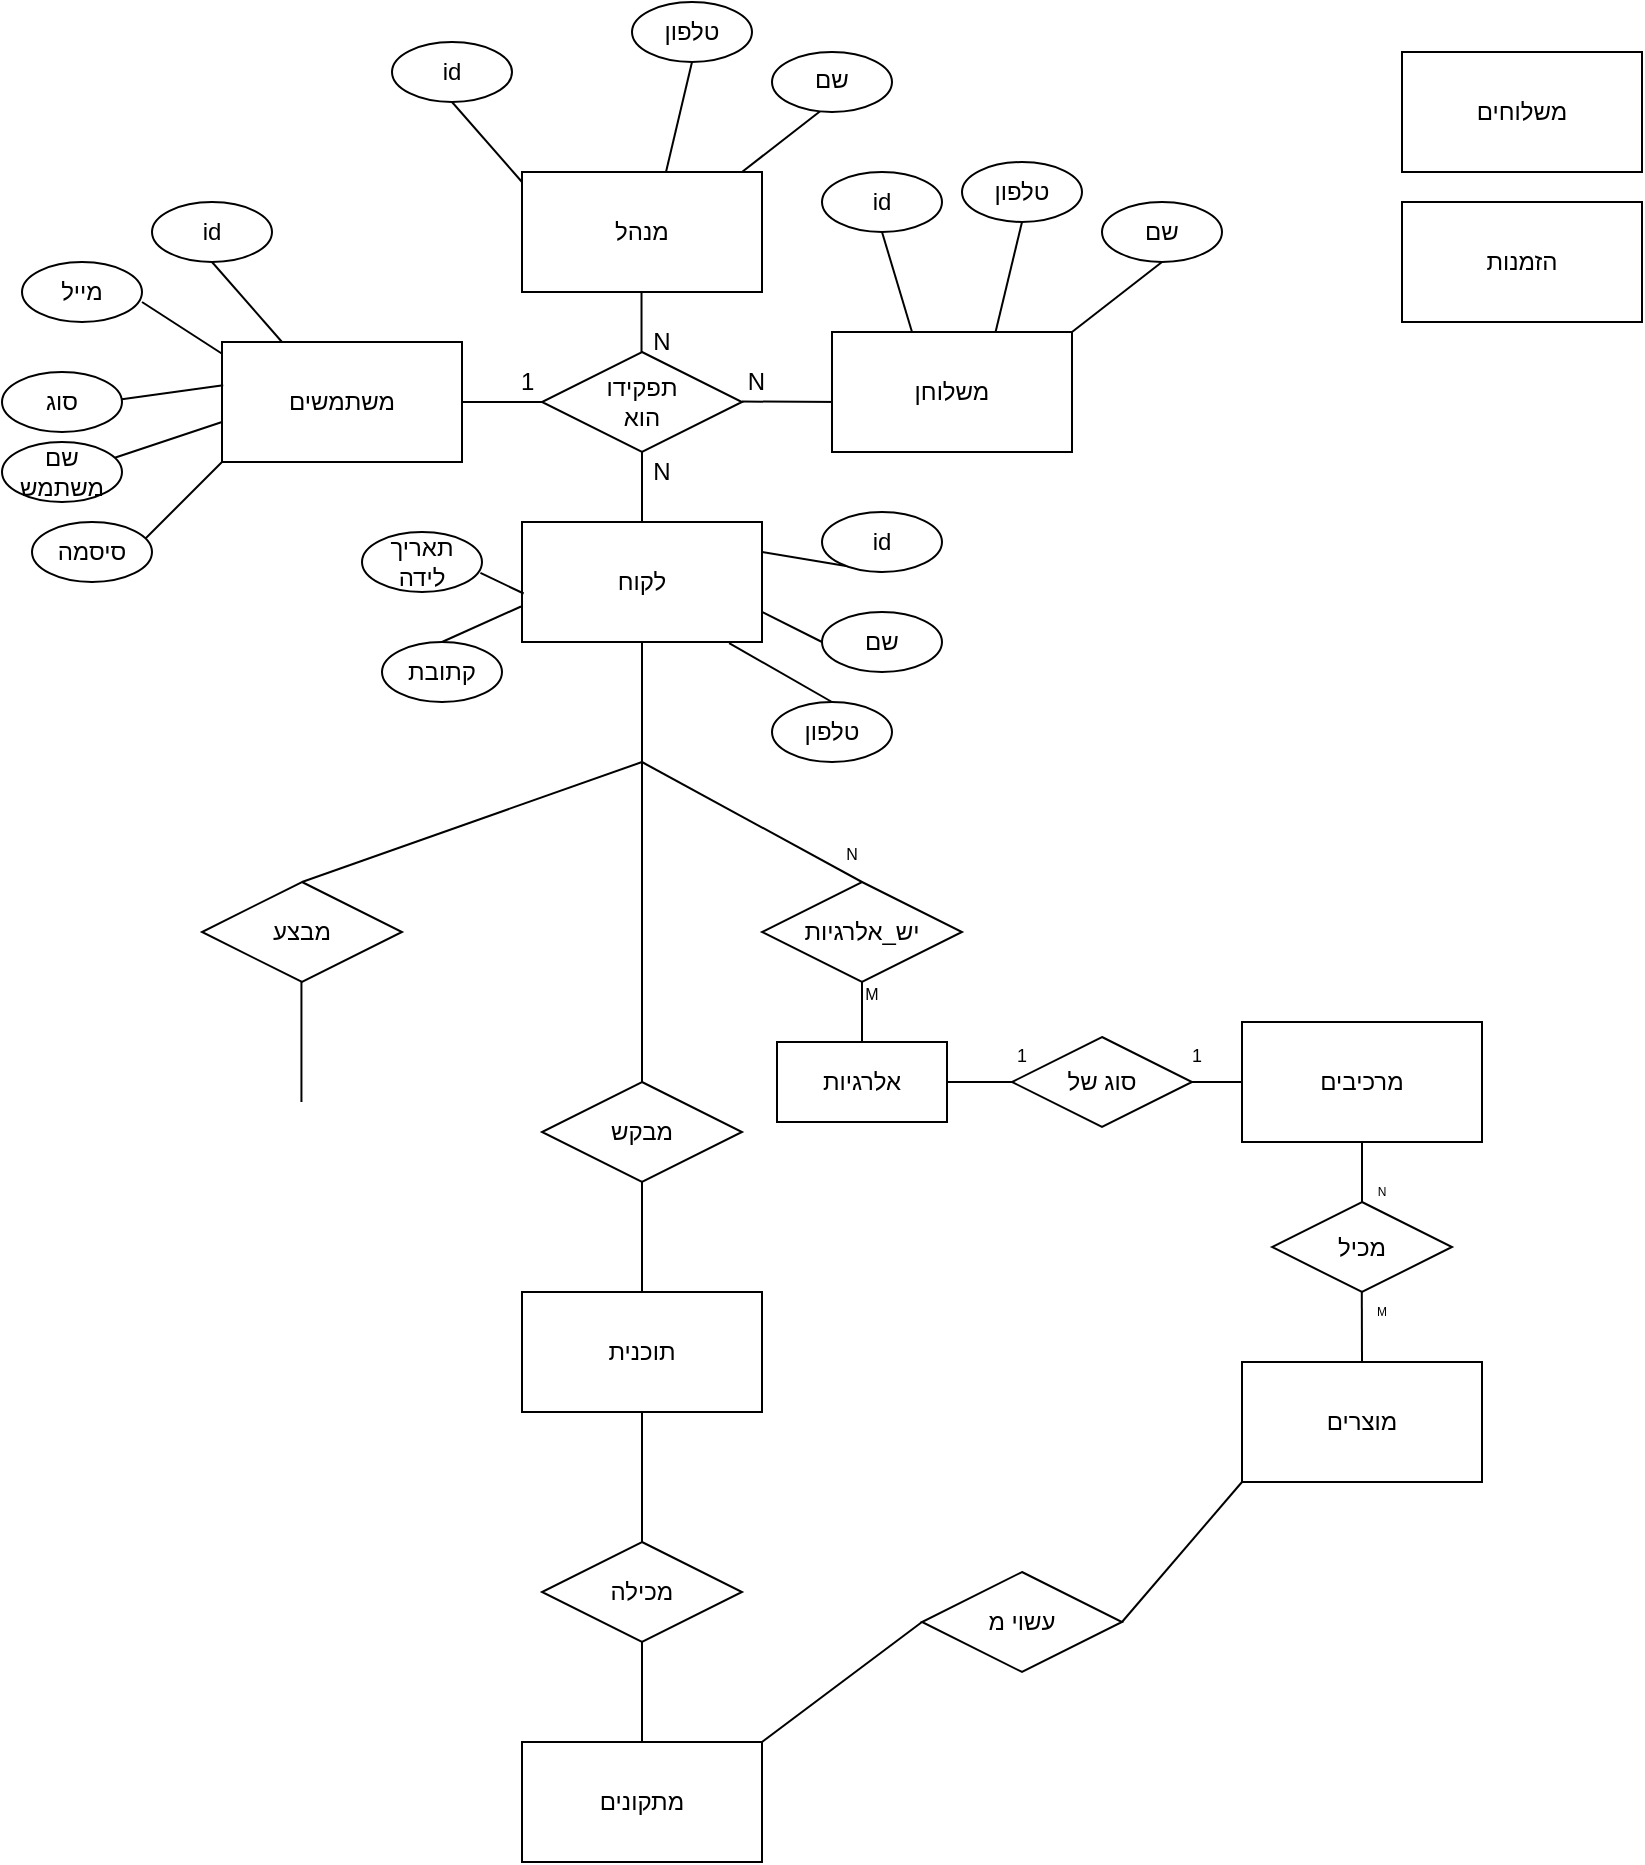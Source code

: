 <mxfile version="28.2.1">
  <diagram id="R2lEEEUBdFMjLlhIrx00" name="Page-1">
    <mxGraphModel dx="1176" dy="634" grid="1" gridSize="10" guides="1" tooltips="1" connect="1" arrows="1" fold="1" page="1" pageScale="1" pageWidth="850" pageHeight="1100" math="0" shadow="0" extFonts="Permanent Marker^https://fonts.googleapis.com/css?family=Permanent+Marker">
      <root>
        <mxCell id="0" />
        <mxCell id="1" parent="0" />
        <mxCell id="1Oj212NKARuX7v49l6aX-69" value="" style="ellipse;whiteSpace=wrap;html=1;" vertex="1" parent="1">
          <mxGeometry x="325" width="60" height="30" as="geometry" />
        </mxCell>
        <mxCell id="1Oj212NKARuX7v49l6aX-4" value="" style="rounded=0;whiteSpace=wrap;html=1;" vertex="1" parent="1">
          <mxGeometry x="120" y="170" width="120" height="60" as="geometry" />
        </mxCell>
        <mxCell id="1Oj212NKARuX7v49l6aX-5" value="" style="endArrow=none;html=1;rounded=0;entryX=0;entryY=1;entryDx=0;entryDy=0;" edge="1" parent="1" target="1Oj212NKARuX7v49l6aX-4">
          <mxGeometry width="50" height="50" relative="1" as="geometry">
            <mxPoint x="80" y="270" as="sourcePoint" />
            <mxPoint x="450" y="340" as="targetPoint" />
          </mxGeometry>
        </mxCell>
        <mxCell id="1Oj212NKARuX7v49l6aX-8" value="" style="endArrow=none;html=1;rounded=0;entryX=0;entryY=1;entryDx=0;entryDy=0;" edge="1" parent="1">
          <mxGeometry width="50" height="50" relative="1" as="geometry">
            <mxPoint x="60" y="230" as="sourcePoint" />
            <mxPoint x="120" y="210" as="targetPoint" />
          </mxGeometry>
        </mxCell>
        <mxCell id="1Oj212NKARuX7v49l6aX-9" value="" style="endArrow=none;html=1;rounded=0;entryX=0.005;entryY=0.36;entryDx=0;entryDy=0;entryPerimeter=0;" edge="1" parent="1" target="1Oj212NKARuX7v49l6aX-4">
          <mxGeometry width="50" height="50" relative="1" as="geometry">
            <mxPoint x="60" y="200" as="sourcePoint" />
            <mxPoint x="100" y="180" as="targetPoint" />
          </mxGeometry>
        </mxCell>
        <mxCell id="1Oj212NKARuX7v49l6aX-10" value="" style="endArrow=none;html=1;rounded=0;entryX=0.002;entryY=0.1;entryDx=0;entryDy=0;entryPerimeter=0;" edge="1" parent="1" target="1Oj212NKARuX7v49l6aX-4">
          <mxGeometry width="50" height="50" relative="1" as="geometry">
            <mxPoint x="80" y="150" as="sourcePoint" />
            <mxPoint x="250" y="190" as="targetPoint" />
          </mxGeometry>
        </mxCell>
        <mxCell id="1Oj212NKARuX7v49l6aX-12" value="" style="ellipse;whiteSpace=wrap;html=1;" vertex="1" parent="1">
          <mxGeometry x="20" y="130" width="60" height="30" as="geometry" />
        </mxCell>
        <mxCell id="1Oj212NKARuX7v49l6aX-13" value="" style="ellipse;whiteSpace=wrap;html=1;" vertex="1" parent="1">
          <mxGeometry x="10" y="185" width="60" height="30" as="geometry" />
        </mxCell>
        <mxCell id="1Oj212NKARuX7v49l6aX-14" value="" style="ellipse;whiteSpace=wrap;html=1;" vertex="1" parent="1">
          <mxGeometry x="10" y="220" width="60" height="30" as="geometry" />
        </mxCell>
        <mxCell id="1Oj212NKARuX7v49l6aX-15" value="משתמשים" style="text;html=1;align=center;verticalAlign=middle;whiteSpace=wrap;rounded=0;" vertex="1" parent="1">
          <mxGeometry x="150" y="185" width="60" height="30" as="geometry" />
        </mxCell>
        <mxCell id="1Oj212NKARuX7v49l6aX-16" value="מייל" style="text;html=1;align=center;verticalAlign=middle;whiteSpace=wrap;rounded=0;" vertex="1" parent="1">
          <mxGeometry x="25" y="135" width="50" height="20" as="geometry" />
        </mxCell>
        <mxCell id="1Oj212NKARuX7v49l6aX-18" value="סוג" style="text;html=1;align=center;verticalAlign=middle;whiteSpace=wrap;rounded=0;" vertex="1" parent="1">
          <mxGeometry x="15" y="190" width="50" height="20" as="geometry" />
        </mxCell>
        <mxCell id="1Oj212NKARuX7v49l6aX-19" value="שם משתמש" style="text;html=1;align=center;verticalAlign=middle;whiteSpace=wrap;rounded=0;" vertex="1" parent="1">
          <mxGeometry x="15" y="225" width="50" height="20" as="geometry" />
        </mxCell>
        <mxCell id="1Oj212NKARuX7v49l6aX-20" value="" style="ellipse;whiteSpace=wrap;html=1;" vertex="1" parent="1">
          <mxGeometry x="25" y="260" width="60" height="30" as="geometry" />
        </mxCell>
        <mxCell id="1Oj212NKARuX7v49l6aX-21" value="סיסמה" style="text;html=1;align=center;verticalAlign=middle;whiteSpace=wrap;rounded=0;" vertex="1" parent="1">
          <mxGeometry x="30" y="265" width="50" height="20" as="geometry" />
        </mxCell>
        <mxCell id="1Oj212NKARuX7v49l6aX-22" value="" style="endArrow=none;html=1;rounded=0;entryX=0.25;entryY=0;entryDx=0;entryDy=0;exitX=0.5;exitY=1;exitDx=0;exitDy=0;" edge="1" parent="1" source="1Oj212NKARuX7v49l6aX-23" target="1Oj212NKARuX7v49l6aX-4">
          <mxGeometry width="50" height="50" relative="1" as="geometry">
            <mxPoint x="145" y="120" as="sourcePoint" />
            <mxPoint x="185" y="146" as="targetPoint" />
          </mxGeometry>
        </mxCell>
        <mxCell id="1Oj212NKARuX7v49l6aX-23" value="" style="ellipse;whiteSpace=wrap;html=1;" vertex="1" parent="1">
          <mxGeometry x="85" y="100" width="60" height="30" as="geometry" />
        </mxCell>
        <mxCell id="1Oj212NKARuX7v49l6aX-24" value="id" style="text;html=1;align=center;verticalAlign=middle;whiteSpace=wrap;rounded=0;" vertex="1" parent="1">
          <mxGeometry x="90" y="105" width="50" height="20" as="geometry" />
        </mxCell>
        <mxCell id="1Oj212NKARuX7v49l6aX-25" value="" style="endArrow=none;html=1;rounded=0;exitX=1;exitY=0.5;exitDx=0;exitDy=0;" edge="1" parent="1" source="1Oj212NKARuX7v49l6aX-4">
          <mxGeometry width="50" height="50" relative="1" as="geometry">
            <mxPoint x="260" y="240" as="sourcePoint" />
            <mxPoint x="280" y="200" as="targetPoint" />
          </mxGeometry>
        </mxCell>
        <mxCell id="1Oj212NKARuX7v49l6aX-26" value="" style="rhombus;whiteSpace=wrap;html=1;" vertex="1" parent="1">
          <mxGeometry x="280" y="175" width="100" height="50" as="geometry" />
        </mxCell>
        <mxCell id="1Oj212NKARuX7v49l6aX-27" value="תפקידו הוא" style="text;html=1;align=center;verticalAlign=middle;whiteSpace=wrap;rounded=0;" vertex="1" parent="1">
          <mxGeometry x="305" y="190" width="50" height="20" as="geometry" />
        </mxCell>
        <mxCell id="1Oj212NKARuX7v49l6aX-28" value="1&amp;nbsp; &amp;nbsp; &amp;nbsp; &amp;nbsp; &amp;nbsp; &amp;nbsp; &amp;nbsp; &amp;nbsp; &amp;nbsp; &amp;nbsp; &amp;nbsp; &amp;nbsp; &amp;nbsp; &amp;nbsp; &amp;nbsp; &amp;nbsp; N" style="text;html=1;align=center;verticalAlign=middle;whiteSpace=wrap;rounded=0;" vertex="1" parent="1">
          <mxGeometry x="227.5" y="175" width="205" height="30" as="geometry" />
        </mxCell>
        <mxCell id="1Oj212NKARuX7v49l6aX-29" value="" style="endArrow=none;html=1;rounded=0;exitX=1;exitY=0.5;exitDx=0;exitDy=0;" edge="1" parent="1">
          <mxGeometry width="50" height="50" relative="1" as="geometry">
            <mxPoint x="380" y="199.76" as="sourcePoint" />
            <mxPoint x="430" y="200" as="targetPoint" />
          </mxGeometry>
        </mxCell>
        <mxCell id="1Oj212NKARuX7v49l6aX-30" value="" style="endArrow=none;html=1;rounded=0;exitX=0.5;exitY=1;exitDx=0;exitDy=0;" edge="1" parent="1" source="1Oj212NKARuX7v49l6aX-26">
          <mxGeometry width="50" height="50" relative="1" as="geometry">
            <mxPoint x="330" y="240" as="sourcePoint" />
            <mxPoint x="330" y="260" as="targetPoint" />
          </mxGeometry>
        </mxCell>
        <mxCell id="1Oj212NKARuX7v49l6aX-31" value="" style="endArrow=none;html=1;rounded=0;exitX=0.5;exitY=1;exitDx=0;exitDy=0;" edge="1" parent="1">
          <mxGeometry width="50" height="50" relative="1" as="geometry">
            <mxPoint x="329.76" y="140" as="sourcePoint" />
            <mxPoint x="329.76" y="175" as="targetPoint" />
          </mxGeometry>
        </mxCell>
        <mxCell id="1Oj212NKARuX7v49l6aX-32" value="N" style="text;html=1;align=center;verticalAlign=middle;whiteSpace=wrap;rounded=0;" vertex="1" parent="1">
          <mxGeometry x="310" y="220" width="60" height="30" as="geometry" />
        </mxCell>
        <mxCell id="1Oj212NKARuX7v49l6aX-33" value="N" style="text;html=1;align=center;verticalAlign=middle;whiteSpace=wrap;rounded=0;" vertex="1" parent="1">
          <mxGeometry x="310" y="155" width="60" height="30" as="geometry" />
        </mxCell>
        <mxCell id="1Oj212NKARuX7v49l6aX-34" value="" style="rounded=0;whiteSpace=wrap;html=1;" vertex="1" parent="1">
          <mxGeometry x="270" y="85" width="120" height="60" as="geometry" />
        </mxCell>
        <mxCell id="1Oj212NKARuX7v49l6aX-35" value="מנהל" style="text;html=1;align=center;verticalAlign=middle;whiteSpace=wrap;rounded=0;" vertex="1" parent="1">
          <mxGeometry x="300" y="100" width="60" height="30" as="geometry" />
        </mxCell>
        <mxCell id="1Oj212NKARuX7v49l6aX-36" value="" style="rounded=0;whiteSpace=wrap;html=1;" vertex="1" parent="1">
          <mxGeometry x="425" y="165" width="120" height="60" as="geometry" />
        </mxCell>
        <mxCell id="1Oj212NKARuX7v49l6aX-37" value="משלוחן" style="text;html=1;align=center;verticalAlign=middle;whiteSpace=wrap;rounded=0;" vertex="1" parent="1">
          <mxGeometry x="455" y="180" width="60" height="30" as="geometry" />
        </mxCell>
        <mxCell id="1Oj212NKARuX7v49l6aX-38" value="" style="rounded=0;whiteSpace=wrap;html=1;" vertex="1" parent="1">
          <mxGeometry x="270" y="260" width="120" height="60" as="geometry" />
        </mxCell>
        <mxCell id="1Oj212NKARuX7v49l6aX-39" value="לקוח" style="text;html=1;align=center;verticalAlign=middle;whiteSpace=wrap;rounded=0;" vertex="1" parent="1">
          <mxGeometry x="300" y="275" width="60" height="30" as="geometry" />
        </mxCell>
        <mxCell id="1Oj212NKARuX7v49l6aX-40" value="" style="endArrow=none;html=1;rounded=0;entryX=0.25;entryY=0;entryDx=0;entryDy=0;exitX=0.5;exitY=1;exitDx=0;exitDy=0;" edge="1" parent="1" source="1Oj212NKARuX7v49l6aX-41">
          <mxGeometry width="50" height="50" relative="1" as="geometry">
            <mxPoint x="265" y="40" as="sourcePoint" />
            <mxPoint x="270" y="90" as="targetPoint" />
          </mxGeometry>
        </mxCell>
        <mxCell id="1Oj212NKARuX7v49l6aX-41" value="" style="ellipse;whiteSpace=wrap;html=1;" vertex="1" parent="1">
          <mxGeometry x="205" y="20" width="60" height="30" as="geometry" />
        </mxCell>
        <mxCell id="1Oj212NKARuX7v49l6aX-42" value="id" style="text;html=1;align=center;verticalAlign=middle;whiteSpace=wrap;rounded=0;" vertex="1" parent="1">
          <mxGeometry x="210" y="25" width="50" height="20" as="geometry" />
        </mxCell>
        <mxCell id="1Oj212NKARuX7v49l6aX-43" value="" style="endArrow=none;html=1;rounded=0;entryX=0.25;entryY=0;entryDx=0;entryDy=0;exitX=0.5;exitY=1;exitDx=0;exitDy=0;" edge="1" parent="1" source="1Oj212NKARuX7v49l6aX-44">
          <mxGeometry width="50" height="50" relative="1" as="geometry">
            <mxPoint x="460" y="115" as="sourcePoint" />
            <mxPoint x="465" y="165" as="targetPoint" />
          </mxGeometry>
        </mxCell>
        <mxCell id="1Oj212NKARuX7v49l6aX-44" value="" style="ellipse;whiteSpace=wrap;html=1;" vertex="1" parent="1">
          <mxGeometry x="420" y="85" width="60" height="30" as="geometry" />
        </mxCell>
        <mxCell id="1Oj212NKARuX7v49l6aX-45" value="id" style="text;html=1;align=center;verticalAlign=middle;whiteSpace=wrap;rounded=0;" vertex="1" parent="1">
          <mxGeometry x="425" y="90" width="50" height="20" as="geometry" />
        </mxCell>
        <mxCell id="1Oj212NKARuX7v49l6aX-46" value="" style="endArrow=none;html=1;rounded=0;entryX=1;entryY=0.25;entryDx=0;entryDy=0;exitX=0.5;exitY=1;exitDx=0;exitDy=0;" edge="1" parent="1" source="1Oj212NKARuX7v49l6aX-47" target="1Oj212NKARuX7v49l6aX-38">
          <mxGeometry width="50" height="50" relative="1" as="geometry">
            <mxPoint x="480" y="275" as="sourcePoint" />
            <mxPoint x="485" y="325" as="targetPoint" />
          </mxGeometry>
        </mxCell>
        <mxCell id="1Oj212NKARuX7v49l6aX-47" value="" style="ellipse;whiteSpace=wrap;html=1;" vertex="1" parent="1">
          <mxGeometry x="420" y="255" width="60" height="30" as="geometry" />
        </mxCell>
        <mxCell id="1Oj212NKARuX7v49l6aX-48" value="id" style="text;html=1;align=center;verticalAlign=middle;whiteSpace=wrap;rounded=0;" vertex="1" parent="1">
          <mxGeometry x="425" y="260" width="50" height="20" as="geometry" />
        </mxCell>
        <mxCell id="1Oj212NKARuX7v49l6aX-49" value="" style="endArrow=none;html=1;rounded=0;entryX=1;entryY=0.75;entryDx=0;entryDy=0;exitX=0;exitY=0.5;exitDx=0;exitDy=0;" edge="1" parent="1" source="1Oj212NKARuX7v49l6aX-50" target="1Oj212NKARuX7v49l6aX-38">
          <mxGeometry width="50" height="50" relative="1" as="geometry">
            <mxPoint x="480" y="325" as="sourcePoint" />
            <mxPoint x="485" y="375" as="targetPoint" />
          </mxGeometry>
        </mxCell>
        <mxCell id="1Oj212NKARuX7v49l6aX-50" value="" style="ellipse;whiteSpace=wrap;html=1;" vertex="1" parent="1">
          <mxGeometry x="420" y="305" width="60" height="30" as="geometry" />
        </mxCell>
        <mxCell id="1Oj212NKARuX7v49l6aX-51" value="שם" style="text;html=1;align=center;verticalAlign=middle;whiteSpace=wrap;rounded=0;" vertex="1" parent="1">
          <mxGeometry x="425" y="310" width="50" height="20" as="geometry" />
        </mxCell>
        <mxCell id="1Oj212NKARuX7v49l6aX-52" value="" style="endArrow=none;html=1;rounded=0;entryX=0.863;entryY=1.009;entryDx=0;entryDy=0;exitX=0.5;exitY=0;exitDx=0;exitDy=0;entryPerimeter=0;" edge="1" parent="1" source="1Oj212NKARuX7v49l6aX-53" target="1Oj212NKARuX7v49l6aX-38">
          <mxGeometry width="50" height="50" relative="1" as="geometry">
            <mxPoint x="415" y="360" as="sourcePoint" />
            <mxPoint x="420" y="410" as="targetPoint" />
          </mxGeometry>
        </mxCell>
        <mxCell id="1Oj212NKARuX7v49l6aX-53" value="" style="ellipse;whiteSpace=wrap;html=1;" vertex="1" parent="1">
          <mxGeometry x="395" y="350" width="60" height="30" as="geometry" />
        </mxCell>
        <mxCell id="1Oj212NKARuX7v49l6aX-54" value="טלפון" style="text;html=1;align=center;verticalAlign=middle;whiteSpace=wrap;rounded=0;" vertex="1" parent="1">
          <mxGeometry x="400" y="355" width="50" height="20" as="geometry" />
        </mxCell>
        <mxCell id="1Oj212NKARuX7v49l6aX-55" value="" style="endArrow=none;html=1;rounded=0;entryX=0.007;entryY=0.596;entryDx=0;entryDy=0;exitX=0.987;exitY=0.681;exitDx=0;exitDy=0;entryPerimeter=0;exitPerimeter=0;" edge="1" parent="1" source="1Oj212NKARuX7v49l6aX-56" target="1Oj212NKARuX7v49l6aX-38">
          <mxGeometry width="50" height="50" relative="1" as="geometry">
            <mxPoint x="250" y="285" as="sourcePoint" />
            <mxPoint x="255" y="335" as="targetPoint" />
          </mxGeometry>
        </mxCell>
        <mxCell id="1Oj212NKARuX7v49l6aX-56" value="" style="ellipse;whiteSpace=wrap;html=1;" vertex="1" parent="1">
          <mxGeometry x="190" y="265" width="60" height="30" as="geometry" />
        </mxCell>
        <mxCell id="1Oj212NKARuX7v49l6aX-57" value="תאריך לידה" style="text;html=1;align=center;verticalAlign=middle;whiteSpace=wrap;rounded=0;" vertex="1" parent="1">
          <mxGeometry x="195" y="270" width="50" height="20" as="geometry" />
        </mxCell>
        <mxCell id="1Oj212NKARuX7v49l6aX-58" value="" style="endArrow=none;html=1;rounded=0;entryX=0.681;entryY=0.005;entryDx=0;entryDy=0;exitX=0.5;exitY=1;exitDx=0;exitDy=0;entryPerimeter=0;" edge="1" parent="1" source="1Oj212NKARuX7v49l6aX-59" target="1Oj212NKARuX7v49l6aX-36">
          <mxGeometry width="50" height="50" relative="1" as="geometry">
            <mxPoint x="550" y="100" as="sourcePoint" />
            <mxPoint x="555" y="150" as="targetPoint" />
          </mxGeometry>
        </mxCell>
        <mxCell id="1Oj212NKARuX7v49l6aX-59" value="" style="ellipse;whiteSpace=wrap;html=1;" vertex="1" parent="1">
          <mxGeometry x="490" y="80" width="60" height="30" as="geometry" />
        </mxCell>
        <mxCell id="1Oj212NKARuX7v49l6aX-60" value="טלפון" style="text;html=1;align=center;verticalAlign=middle;whiteSpace=wrap;rounded=0;" vertex="1" parent="1">
          <mxGeometry x="495" y="85" width="50" height="20" as="geometry" />
        </mxCell>
        <mxCell id="1Oj212NKARuX7v49l6aX-61" value="" style="endArrow=none;html=1;rounded=0;entryX=1;entryY=0;entryDx=0;entryDy=0;exitX=0.5;exitY=1;exitDx=0;exitDy=0;" edge="1" parent="1" source="1Oj212NKARuX7v49l6aX-62" target="1Oj212NKARuX7v49l6aX-36">
          <mxGeometry width="50" height="50" relative="1" as="geometry">
            <mxPoint x="620" y="120" as="sourcePoint" />
            <mxPoint x="625" y="170" as="targetPoint" />
          </mxGeometry>
        </mxCell>
        <mxCell id="1Oj212NKARuX7v49l6aX-62" value="" style="ellipse;whiteSpace=wrap;html=1;" vertex="1" parent="1">
          <mxGeometry x="560" y="100" width="60" height="30" as="geometry" />
        </mxCell>
        <mxCell id="1Oj212NKARuX7v49l6aX-63" value="שם" style="text;html=1;align=center;verticalAlign=middle;whiteSpace=wrap;rounded=0;" vertex="1" parent="1">
          <mxGeometry x="565" y="105" width="50" height="20" as="geometry" />
        </mxCell>
        <mxCell id="1Oj212NKARuX7v49l6aX-64" value="" style="endArrow=none;html=1;rounded=0;entryX=0.681;entryY=0.005;entryDx=0;entryDy=0;exitX=0.5;exitY=1;exitDx=0;exitDy=0;entryPerimeter=0;" edge="1" parent="1">
          <mxGeometry width="50" height="50" relative="1" as="geometry">
            <mxPoint x="355" y="30" as="sourcePoint" />
            <mxPoint x="342" y="85" as="targetPoint" />
          </mxGeometry>
        </mxCell>
        <mxCell id="1Oj212NKARuX7v49l6aX-65" value="טלפון" style="text;html=1;align=center;verticalAlign=middle;whiteSpace=wrap;rounded=0;" vertex="1" parent="1">
          <mxGeometry x="330" y="5" width="50" height="20" as="geometry" />
        </mxCell>
        <mxCell id="1Oj212NKARuX7v49l6aX-66" value="" style="endArrow=none;html=1;rounded=0;entryX=1;entryY=0;entryDx=0;entryDy=0;exitX=0.5;exitY=1;exitDx=0;exitDy=0;" edge="1" parent="1">
          <mxGeometry width="50" height="50" relative="1" as="geometry">
            <mxPoint x="425" y="50" as="sourcePoint" />
            <mxPoint x="380" y="85" as="targetPoint" />
          </mxGeometry>
        </mxCell>
        <mxCell id="1Oj212NKARuX7v49l6aX-68" value="" style="ellipse;whiteSpace=wrap;html=1;" vertex="1" parent="1">
          <mxGeometry x="395" y="25" width="60" height="30" as="geometry" />
        </mxCell>
        <mxCell id="1Oj212NKARuX7v49l6aX-67" value="שם" style="text;html=1;align=center;verticalAlign=top;whiteSpace=wrap;rounded=0;" vertex="1" parent="1">
          <mxGeometry x="400" y="25" width="50" height="20" as="geometry" />
        </mxCell>
        <mxCell id="1Oj212NKARuX7v49l6aX-71" value="" style="rounded=0;whiteSpace=wrap;html=1;" vertex="1" parent="1">
          <mxGeometry x="710" y="25" width="120" height="60" as="geometry" />
        </mxCell>
        <mxCell id="1Oj212NKARuX7v49l6aX-72" value="" style="endArrow=none;html=1;rounded=0;entryX=-0.004;entryY=0.704;entryDx=0;entryDy=0;exitX=0.5;exitY=0;exitDx=0;exitDy=0;entryPerimeter=0;" edge="1" parent="1" source="1Oj212NKARuX7v49l6aX-73" target="1Oj212NKARuX7v49l6aX-38">
          <mxGeometry width="50" height="50" relative="1" as="geometry">
            <mxPoint x="220" y="330" as="sourcePoint" />
            <mxPoint x="179" y="291" as="targetPoint" />
          </mxGeometry>
        </mxCell>
        <mxCell id="1Oj212NKARuX7v49l6aX-73" value="" style="ellipse;whiteSpace=wrap;html=1;" vertex="1" parent="1">
          <mxGeometry x="200" y="320" width="60" height="30" as="geometry" />
        </mxCell>
        <mxCell id="1Oj212NKARuX7v49l6aX-74" value="קתובת" style="text;html=1;align=center;verticalAlign=middle;whiteSpace=wrap;rounded=0;" vertex="1" parent="1">
          <mxGeometry x="205" y="325" width="50" height="20" as="geometry" />
        </mxCell>
        <mxCell id="1Oj212NKARuX7v49l6aX-75" value="משלוחים" style="text;html=1;align=center;verticalAlign=middle;whiteSpace=wrap;rounded=0;" vertex="1" parent="1">
          <mxGeometry x="740" y="40" width="60" height="30" as="geometry" />
        </mxCell>
        <mxCell id="1Oj212NKARuX7v49l6aX-76" value="" style="rounded=0;whiteSpace=wrap;html=1;" vertex="1" parent="1">
          <mxGeometry x="710" y="100" width="120" height="60" as="geometry" />
        </mxCell>
        <mxCell id="1Oj212NKARuX7v49l6aX-77" value="הזמנות" style="text;html=1;align=center;verticalAlign=middle;whiteSpace=wrap;rounded=0;" vertex="1" parent="1">
          <mxGeometry x="740" y="115" width="60" height="30" as="geometry" />
        </mxCell>
        <mxCell id="1Oj212NKARuX7v49l6aX-78" value="" style="rounded=0;whiteSpace=wrap;html=1;" vertex="1" parent="1">
          <mxGeometry x="270" y="645" width="120" height="60" as="geometry" />
        </mxCell>
        <mxCell id="1Oj212NKARuX7v49l6aX-79" value="תוכנית" style="text;html=1;align=center;verticalAlign=middle;whiteSpace=wrap;rounded=0;" vertex="1" parent="1">
          <mxGeometry x="300" y="660" width="60" height="30" as="geometry" />
        </mxCell>
        <mxCell id="1Oj212NKARuX7v49l6aX-80" value="" style="rounded=0;whiteSpace=wrap;html=1;" vertex="1" parent="1">
          <mxGeometry x="630" y="680" width="120" height="60" as="geometry" />
        </mxCell>
        <mxCell id="1Oj212NKARuX7v49l6aX-81" value="מוצרים" style="text;html=1;align=center;verticalAlign=middle;whiteSpace=wrap;rounded=0;" vertex="1" parent="1">
          <mxGeometry x="660" y="695" width="60" height="30" as="geometry" />
        </mxCell>
        <mxCell id="1Oj212NKARuX7v49l6aX-82" value="" style="rounded=0;whiteSpace=wrap;html=1;" vertex="1" parent="1">
          <mxGeometry x="630" y="510" width="120" height="60" as="geometry" />
        </mxCell>
        <mxCell id="1Oj212NKARuX7v49l6aX-83" value="מרכיבים" style="text;html=1;align=center;verticalAlign=middle;whiteSpace=wrap;rounded=0;" vertex="1" parent="1">
          <mxGeometry x="660" y="525" width="60" height="30" as="geometry" />
        </mxCell>
        <mxCell id="1Oj212NKARuX7v49l6aX-84" value="" style="endArrow=none;html=1;rounded=0;entryX=0.5;entryY=1;entryDx=0;entryDy=0;" edge="1" parent="1" target="1Oj212NKARuX7v49l6aX-38">
          <mxGeometry width="50" height="50" relative="1" as="geometry">
            <mxPoint x="330" y="380" as="sourcePoint" />
            <mxPoint x="370" y="420" as="targetPoint" />
          </mxGeometry>
        </mxCell>
        <mxCell id="1Oj212NKARuX7v49l6aX-85" value="" style="endArrow=none;html=1;rounded=0;" edge="1" parent="1">
          <mxGeometry width="50" height="50" relative="1" as="geometry">
            <mxPoint x="440" y="440" as="sourcePoint" />
            <mxPoint x="330" y="380" as="targetPoint" />
          </mxGeometry>
        </mxCell>
        <mxCell id="1Oj212NKARuX7v49l6aX-86" value="" style="endArrow=none;html=1;rounded=0;" edge="1" parent="1">
          <mxGeometry width="50" height="50" relative="1" as="geometry">
            <mxPoint x="160" y="440" as="sourcePoint" />
            <mxPoint x="330" y="380" as="targetPoint" />
          </mxGeometry>
        </mxCell>
        <mxCell id="1Oj212NKARuX7v49l6aX-87" value="" style="rhombus;whiteSpace=wrap;html=1;" vertex="1" parent="1">
          <mxGeometry x="390" y="440" width="100" height="50" as="geometry" />
        </mxCell>
        <mxCell id="1Oj212NKARuX7v49l6aX-88" value="יש_אלרגיות" style="text;html=1;align=center;verticalAlign=middle;whiteSpace=wrap;rounded=0;" vertex="1" parent="1">
          <mxGeometry x="415" y="455" width="50" height="20" as="geometry" />
        </mxCell>
        <mxCell id="1Oj212NKARuX7v49l6aX-90" value="" style="endArrow=none;html=1;rounded=0;entryX=0.5;entryY=1;entryDx=0;entryDy=0;" edge="1" parent="1" target="1Oj212NKARuX7v49l6aX-87">
          <mxGeometry width="50" height="50" relative="1" as="geometry">
            <mxPoint x="440" y="520" as="sourcePoint" />
            <mxPoint x="470" y="480" as="targetPoint" />
          </mxGeometry>
        </mxCell>
        <mxCell id="1Oj212NKARuX7v49l6aX-91" value="" style="rounded=0;whiteSpace=wrap;html=1;" vertex="1" parent="1">
          <mxGeometry x="397.5" y="520" width="85" height="40" as="geometry" />
        </mxCell>
        <mxCell id="1Oj212NKARuX7v49l6aX-93" value="אלרגיות" style="text;html=1;align=center;verticalAlign=middle;whiteSpace=wrap;rounded=0;" vertex="1" parent="1">
          <mxGeometry x="410" y="525" width="60" height="30" as="geometry" />
        </mxCell>
        <mxCell id="1Oj212NKARuX7v49l6aX-94" value="&lt;font style=&quot;font-size: 8px;&quot;&gt;N&lt;/font&gt;" style="text;html=1;align=center;verticalAlign=middle;whiteSpace=wrap;rounded=0;" vertex="1" parent="1">
          <mxGeometry x="405" y="410" width="60" height="30" as="geometry" />
        </mxCell>
        <mxCell id="1Oj212NKARuX7v49l6aX-95" value="&lt;font style=&quot;font-size: 8px;&quot;&gt;M&lt;/font&gt;" style="text;html=1;align=center;verticalAlign=middle;whiteSpace=wrap;rounded=0;" vertex="1" parent="1">
          <mxGeometry x="415" y="480" width="60" height="30" as="geometry" />
        </mxCell>
        <mxCell id="1Oj212NKARuX7v49l6aX-97" value="" style="rhombus;whiteSpace=wrap;html=1;" vertex="1" parent="1">
          <mxGeometry x="110" y="440" width="100" height="50" as="geometry" />
        </mxCell>
        <mxCell id="1Oj212NKARuX7v49l6aX-98" value="מבצע" style="text;html=1;align=center;verticalAlign=middle;whiteSpace=wrap;rounded=0;" vertex="1" parent="1">
          <mxGeometry x="135" y="455" width="50" height="20" as="geometry" />
        </mxCell>
        <mxCell id="1Oj212NKARuX7v49l6aX-99" value="" style="endArrow=none;html=1;rounded=0;exitX=1;exitY=0.5;exitDx=0;exitDy=0;" edge="1" parent="1" source="1Oj212NKARuX7v49l6aX-91">
          <mxGeometry width="50" height="50" relative="1" as="geometry">
            <mxPoint x="440" y="540" as="sourcePoint" />
            <mxPoint x="520" y="540" as="targetPoint" />
          </mxGeometry>
        </mxCell>
        <mxCell id="1Oj212NKARuX7v49l6aX-101" value="" style="rhombus;whiteSpace=wrap;html=1;" vertex="1" parent="1">
          <mxGeometry x="515" y="517.5" width="90" height="45" as="geometry" />
        </mxCell>
        <mxCell id="1Oj212NKARuX7v49l6aX-102" value="סוג של" style="text;html=1;align=center;verticalAlign=middle;whiteSpace=wrap;rounded=0;" vertex="1" parent="1">
          <mxGeometry x="530" y="525" width="60" height="30" as="geometry" />
        </mxCell>
        <mxCell id="1Oj212NKARuX7v49l6aX-103" value="" style="endArrow=none;html=1;rounded=0;exitX=1;exitY=0.5;exitDx=0;exitDy=0;" edge="1" parent="1" source="1Oj212NKARuX7v49l6aX-101">
          <mxGeometry width="50" height="50" relative="1" as="geometry">
            <mxPoint x="610" y="540" as="sourcePoint" />
            <mxPoint x="630" y="540" as="targetPoint" />
          </mxGeometry>
        </mxCell>
        <mxCell id="1Oj212NKARuX7v49l6aX-104" value="&lt;font style=&quot;font-size: 9px;&quot;&gt;1&amp;nbsp; &amp;nbsp; &amp;nbsp; &amp;nbsp; &amp;nbsp; &amp;nbsp; &amp;nbsp; &amp;nbsp; &amp;nbsp; &amp;nbsp; &amp;nbsp; &amp;nbsp; &amp;nbsp; &amp;nbsp; &amp;nbsp; &amp;nbsp; &amp;nbsp;1&amp;nbsp; &amp;nbsp;&amp;nbsp;&lt;/font&gt;" style="text;html=1;align=center;verticalAlign=middle;whiteSpace=wrap;rounded=0;" vertex="1" parent="1">
          <mxGeometry x="515" y="517.5" width="100" height="30" as="geometry" />
        </mxCell>
        <mxCell id="1Oj212NKARuX7v49l6aX-105" value="" style="endArrow=none;html=1;rounded=0;exitX=0.5;exitY=1;exitDx=0;exitDy=0;" edge="1" parent="1" source="1Oj212NKARuX7v49l6aX-82">
          <mxGeometry width="50" height="50" relative="1" as="geometry">
            <mxPoint x="720" y="580" as="sourcePoint" />
            <mxPoint x="690" y="600" as="targetPoint" />
          </mxGeometry>
        </mxCell>
        <mxCell id="1Oj212NKARuX7v49l6aX-106" value="" style="rhombus;whiteSpace=wrap;html=1;" vertex="1" parent="1">
          <mxGeometry x="645" y="600" width="90" height="45" as="geometry" />
        </mxCell>
        <mxCell id="1Oj212NKARuX7v49l6aX-107" value="" style="endArrow=none;html=1;rounded=0;exitX=0.5;exitY=1;exitDx=0;exitDy=0;entryX=0.5;entryY=0;entryDx=0;entryDy=0;" edge="1" parent="1" target="1Oj212NKARuX7v49l6aX-80">
          <mxGeometry width="50" height="50" relative="1" as="geometry">
            <mxPoint x="689.9" y="645" as="sourcePoint" />
            <mxPoint x="689.9" y="675" as="targetPoint" />
          </mxGeometry>
        </mxCell>
        <mxCell id="1Oj212NKARuX7v49l6aX-108" value="מכיל" style="text;html=1;align=center;verticalAlign=middle;whiteSpace=wrap;rounded=0;" vertex="1" parent="1">
          <mxGeometry x="660" y="607.5" width="60" height="30" as="geometry" />
        </mxCell>
        <mxCell id="1Oj212NKARuX7v49l6aX-109" value="&lt;font style=&quot;font-size: 6px;&quot;&gt;N&lt;/font&gt;" style="text;html=1;align=center;verticalAlign=middle;whiteSpace=wrap;rounded=0;" vertex="1" parent="1">
          <mxGeometry x="670" y="577.5" width="60" height="30" as="geometry" />
        </mxCell>
        <mxCell id="1Oj212NKARuX7v49l6aX-110" value="&lt;font style=&quot;font-size: 6px;&quot;&gt;M&lt;/font&gt;" style="text;html=1;align=center;verticalAlign=middle;whiteSpace=wrap;rounded=0;" vertex="1" parent="1">
          <mxGeometry x="670" y="637.5" width="60" height="30" as="geometry" />
        </mxCell>
        <mxCell id="1Oj212NKARuX7v49l6aX-111" value="" style="endArrow=none;html=1;rounded=0;entryX=0.5;entryY=1;entryDx=0;entryDy=0;" edge="1" parent="1">
          <mxGeometry width="50" height="50" relative="1" as="geometry">
            <mxPoint x="159.72" y="550" as="sourcePoint" />
            <mxPoint x="159.72" y="490" as="targetPoint" />
          </mxGeometry>
        </mxCell>
        <mxCell id="1Oj212NKARuX7v49l6aX-112" value="" style="endArrow=none;html=1;rounded=0;entryX=0.5;entryY=1;entryDx=0;entryDy=0;" edge="1" parent="1">
          <mxGeometry width="50" height="50" relative="1" as="geometry">
            <mxPoint x="330" y="540" as="sourcePoint" />
            <mxPoint x="330" y="380" as="targetPoint" />
          </mxGeometry>
        </mxCell>
        <mxCell id="1Oj212NKARuX7v49l6aX-113" value="" style="rhombus;whiteSpace=wrap;html=1;" vertex="1" parent="1">
          <mxGeometry x="280" y="540" width="100" height="50" as="geometry" />
        </mxCell>
        <mxCell id="1Oj212NKARuX7v49l6aX-114" value="מבקש" style="text;html=1;align=center;verticalAlign=middle;whiteSpace=wrap;rounded=0;" vertex="1" parent="1">
          <mxGeometry x="305" y="555" width="50" height="20" as="geometry" />
        </mxCell>
        <mxCell id="1Oj212NKARuX7v49l6aX-115" value="" style="endArrow=none;html=1;rounded=0;entryX=0.5;entryY=1;entryDx=0;entryDy=0;exitX=0.5;exitY=0;exitDx=0;exitDy=0;" edge="1" parent="1" source="1Oj212NKARuX7v49l6aX-78">
          <mxGeometry width="50" height="50" relative="1" as="geometry">
            <mxPoint x="330" y="630" as="sourcePoint" />
            <mxPoint x="330" y="590" as="targetPoint" />
          </mxGeometry>
        </mxCell>
        <mxCell id="1Oj212NKARuX7v49l6aX-116" value="" style="endArrow=none;html=1;rounded=0;" edge="1" parent="1">
          <mxGeometry width="50" height="50" relative="1" as="geometry">
            <mxPoint x="330" y="770" as="sourcePoint" />
            <mxPoint x="330" y="705" as="targetPoint" />
          </mxGeometry>
        </mxCell>
        <mxCell id="1Oj212NKARuX7v49l6aX-117" value="" style="rhombus;whiteSpace=wrap;html=1;" vertex="1" parent="1">
          <mxGeometry x="280" y="770" width="100" height="50" as="geometry" />
        </mxCell>
        <mxCell id="1Oj212NKARuX7v49l6aX-118" value="מכילה" style="text;html=1;align=center;verticalAlign=middle;whiteSpace=wrap;rounded=0;" vertex="1" parent="1">
          <mxGeometry x="305" y="785" width="50" height="20" as="geometry" />
        </mxCell>
        <mxCell id="1Oj212NKARuX7v49l6aX-119" value="" style="endArrow=none;html=1;rounded=0;entryX=0.5;entryY=1;entryDx=0;entryDy=0;exitX=0.5;exitY=0;exitDx=0;exitDy=0;" edge="1" parent="1">
          <mxGeometry width="50" height="50" relative="1" as="geometry">
            <mxPoint x="330" y="875" as="sourcePoint" />
            <mxPoint x="330" y="820" as="targetPoint" />
          </mxGeometry>
        </mxCell>
        <mxCell id="1Oj212NKARuX7v49l6aX-120" value="" style="rounded=0;whiteSpace=wrap;html=1;" vertex="1" parent="1">
          <mxGeometry x="270" y="870" width="120" height="60" as="geometry" />
        </mxCell>
        <mxCell id="1Oj212NKARuX7v49l6aX-121" value="מתקונים" style="text;html=1;align=center;verticalAlign=middle;whiteSpace=wrap;rounded=0;" vertex="1" parent="1">
          <mxGeometry x="300" y="885" width="60" height="30" as="geometry" />
        </mxCell>
        <mxCell id="1Oj212NKARuX7v49l6aX-122" value="" style="rhombus;whiteSpace=wrap;html=1;" vertex="1" parent="1">
          <mxGeometry x="470" y="785" width="100" height="50" as="geometry" />
        </mxCell>
        <mxCell id="1Oj212NKARuX7v49l6aX-123" value="עשוי מ" style="text;html=1;align=center;verticalAlign=middle;whiteSpace=wrap;rounded=0;" vertex="1" parent="1">
          <mxGeometry x="495" y="800" width="50" height="20" as="geometry" />
        </mxCell>
        <mxCell id="1Oj212NKARuX7v49l6aX-124" value="" style="endArrow=none;html=1;rounded=0;exitX=1;exitY=0;exitDx=0;exitDy=0;entryX=0;entryY=0.5;entryDx=0;entryDy=0;" edge="1" parent="1" source="1Oj212NKARuX7v49l6aX-120" target="1Oj212NKARuX7v49l6aX-122">
          <mxGeometry width="50" height="50" relative="1" as="geometry">
            <mxPoint x="475" y="955" as="sourcePoint" />
            <mxPoint x="470" y="820" as="targetPoint" />
          </mxGeometry>
        </mxCell>
        <mxCell id="1Oj212NKARuX7v49l6aX-125" value="" style="endArrow=none;html=1;rounded=0;entryX=1;entryY=0.5;entryDx=0;entryDy=0;exitX=0;exitY=1;exitDx=0;exitDy=0;" edge="1" parent="1" source="1Oj212NKARuX7v49l6aX-80" target="1Oj212NKARuX7v49l6aX-122">
          <mxGeometry width="50" height="50" relative="1" as="geometry">
            <mxPoint x="630" y="900" as="sourcePoint" />
            <mxPoint x="600" y="900" as="targetPoint" />
          </mxGeometry>
        </mxCell>
      </root>
    </mxGraphModel>
  </diagram>
</mxfile>
